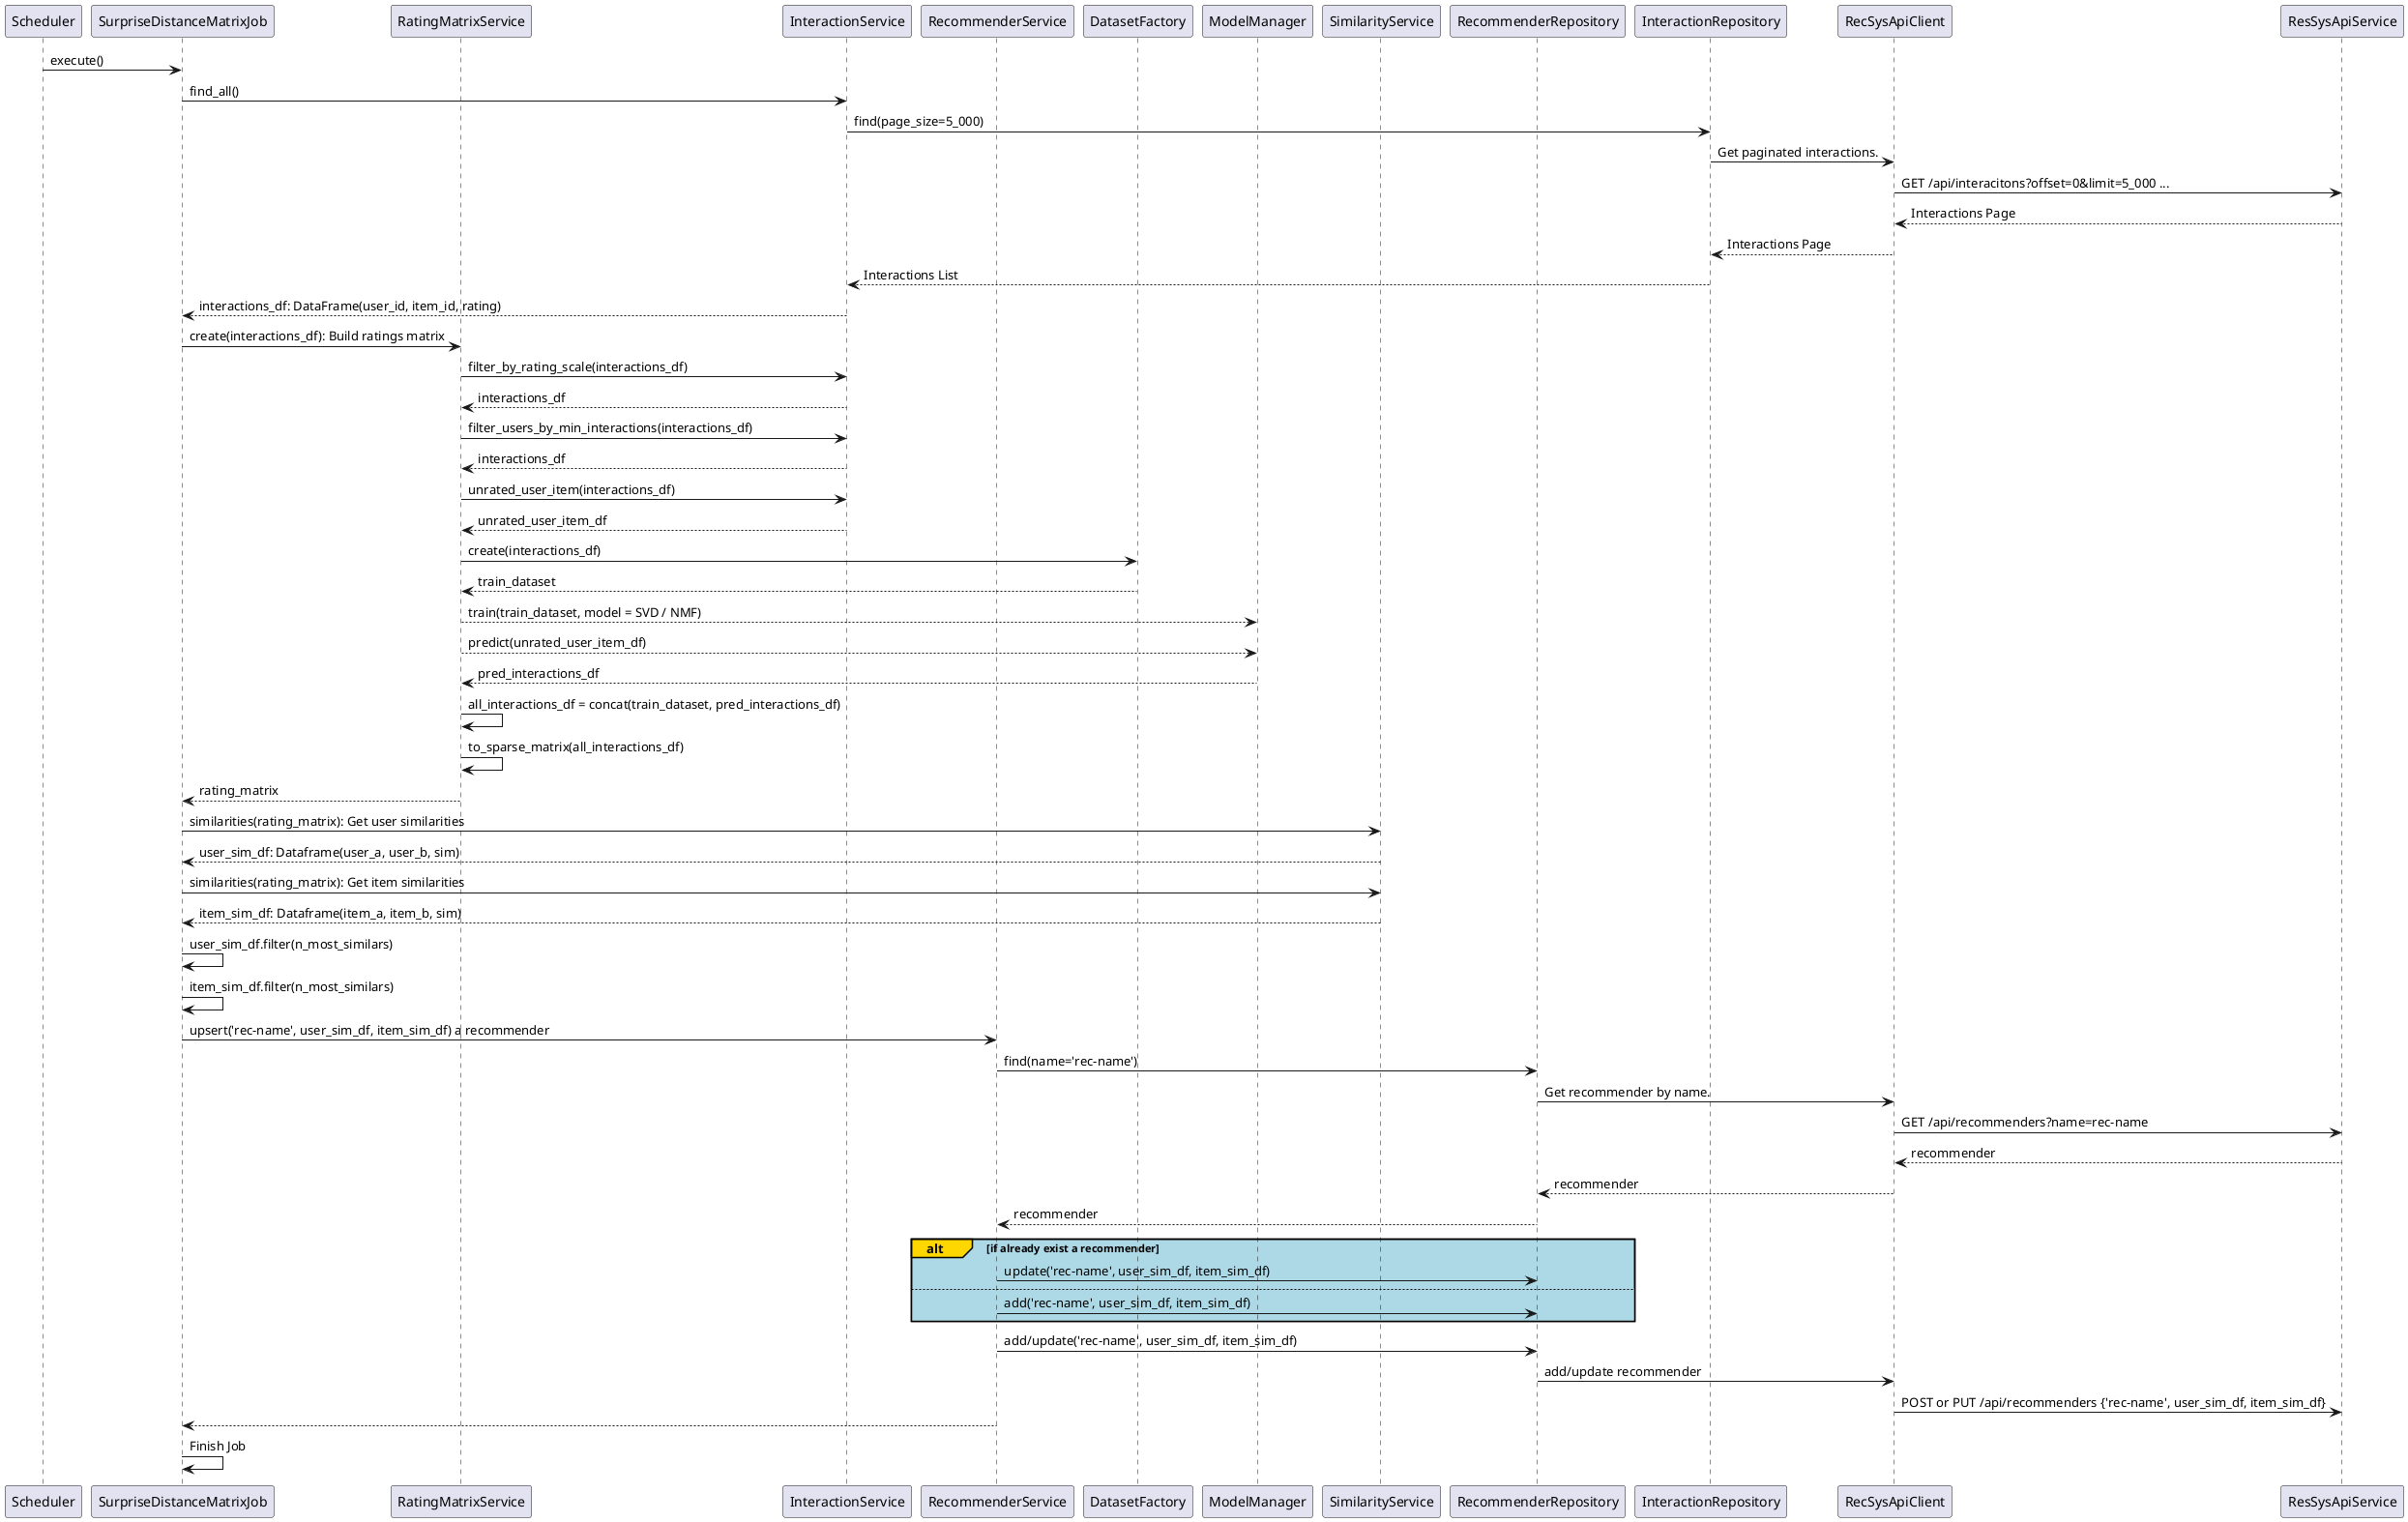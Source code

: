 @startuml User-User / Item-Item Similarity Matrix prediction Diagram
participant Scheduler order 1
participant SurpriseDistanceMatrixJob order 2
participant RatingMatrixService order 3
participant InteractionService order 4
participant RecommenderService order 5
participant DatasetFactory order 6
participant ModelManager order 7
participant SimilarityService order 8
participant RecommenderService order 9

participant RecommenderRepository order 10
participant InteractionRepository order 11



participant RecSysApiClient order 20
participant ResSysApiService order 21


Scheduler->SurpriseDistanceMatrixJob: execute()
SurpriseDistanceMatrixJob->InteractionService: find_all()
InteractionService->InteractionRepository:find(page_size=5_000)
InteractionRepository->RecSysApiClient: Get paginated interactions.
RecSysApiClient->ResSysApiService: GET /api/interacitons?offset=0&limit=5_000 ...

RecSysApiClient<--ResSysApiService: Interactions Page
InteractionRepository<--RecSysApiClient: Interactions Page
InteractionService<--InteractionRepository: Interactions List
SurpriseDistanceMatrixJob<--InteractionService: interactions_df: DataFrame(user_id, item_id, rating)


SurpriseDistanceMatrixJob->RatingMatrixService: create(interactions_df): Build ratings matrix


RatingMatrixService->InteractionService: filter_by_rating_scale(interactions_df)
RatingMatrixService<--InteractionService: interactions_df

RatingMatrixService->InteractionService: filter_users_by_min_interactions(interactions_df)
RatingMatrixService<--InteractionService: interactions_df

RatingMatrixService->InteractionService: unrated_user_item(interactions_df)
RatingMatrixService<--InteractionService: unrated_user_item_df

RatingMatrixService->DatasetFactory: create(interactions_df)

RatingMatrixService<--DatasetFactory: train_dataset

RatingMatrixService-->ModelManager: train(train_dataset, model = SVD / NMF)

RatingMatrixService-->ModelManager: predict(unrated_user_item_df)

RatingMatrixService<--ModelManager: pred_interactions_df

RatingMatrixService->RatingMatrixService: all_interactions_df = concat(train_dataset, pred_interactions_df)

RatingMatrixService->RatingMatrixService: to_sparse_matrix(all_interactions_df)

SurpriseDistanceMatrixJob<--RatingMatrixService: rating_matrix

SurpriseDistanceMatrixJob->SimilarityService: similarities(rating_matrix): Get user similarities
SurpriseDistanceMatrixJob<--SimilarityService: user_sim_df: Dataframe(user_a, user_b, sim)

SurpriseDistanceMatrixJob->SimilarityService: similarities(rating_matrix): Get item similarities
SurpriseDistanceMatrixJob<--SimilarityService: item_sim_df: Dataframe(item_a, item_b, sim)

SurpriseDistanceMatrixJob->SurpriseDistanceMatrixJob: user_sim_df.filter(n_most_similars)
SurpriseDistanceMatrixJob->SurpriseDistanceMatrixJob: item_sim_df.filter(n_most_similars)

SurpriseDistanceMatrixJob->RecommenderService: upsert('rec-name', user_sim_df, item_sim_df) a recommender
RecommenderService->RecommenderRepository: find(name='rec-name')
RecommenderRepository->RecSysApiClient: Get recommender by name.
RecSysApiClient->ResSysApiService: GET /api/recommenders?name=rec-name

RecSysApiClient<--ResSysApiService: recommender
RecommenderRepository<--RecSysApiClient: recommender
RecommenderService<--RecommenderRepository: recommender

alt#Gold #LightBlue if already exist a recommender
    RecommenderService->RecommenderRepository: update('rec-name', user_sim_df, item_sim_df)
else
    RecommenderService->RecommenderRepository: add('rec-name', user_sim_df, item_sim_df)
end
RecommenderService->RecommenderRepository: add/update('rec-name', user_sim_df, item_sim_df)
RecommenderRepository->RecSysApiClient: add/update recommender
RecSysApiClient->ResSysApiService: POST or PUT /api/recommenders {'rec-name', user_sim_df, item_sim_df}
SurpriseDistanceMatrixJob<--RecommenderService

SurpriseDistanceMatrixJob->SurpriseDistanceMatrixJob: Finish Job